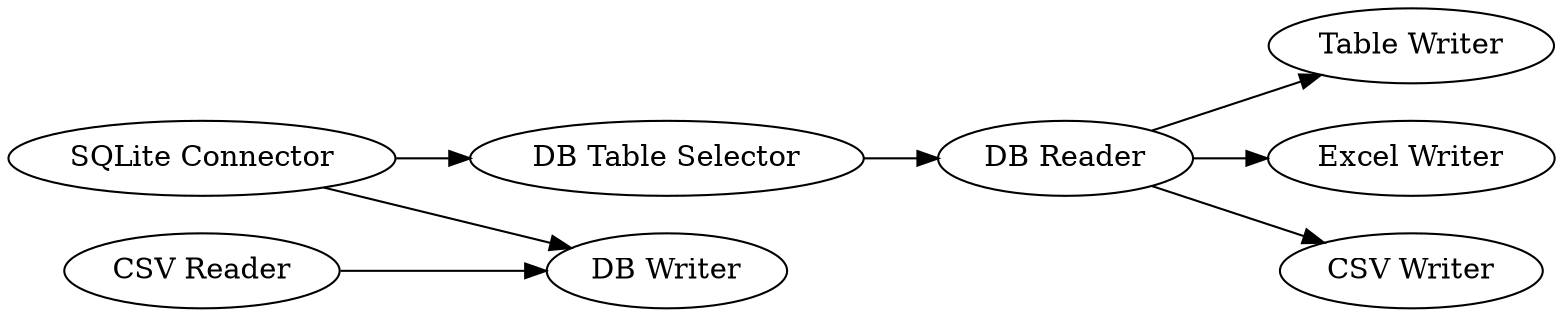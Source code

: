digraph {
	"-7508660411704713426_4" [label="DB Reader"]
	"-7508660411704713426_7" [label="Table Writer"]
	"-7508660411704713426_6" [label="Excel Writer"]
	"-7508660411704713426_8" [label="CSV Writer"]
	"-7508660411704713426_5" [label="DB Table Selector"]
	"-7508660411704713426_1" [label="SQLite Connector"]
	"-7508660411704713426_3" [label="DB Writer"]
	"-7508660411704713426_2" [label="CSV Reader"]
	"-7508660411704713426_1" -> "-7508660411704713426_3"
	"-7508660411704713426_5" -> "-7508660411704713426_4"
	"-7508660411704713426_4" -> "-7508660411704713426_7"
	"-7508660411704713426_1" -> "-7508660411704713426_5"
	"-7508660411704713426_2" -> "-7508660411704713426_3"
	"-7508660411704713426_4" -> "-7508660411704713426_6"
	"-7508660411704713426_4" -> "-7508660411704713426_8"
	rankdir=LR
}
